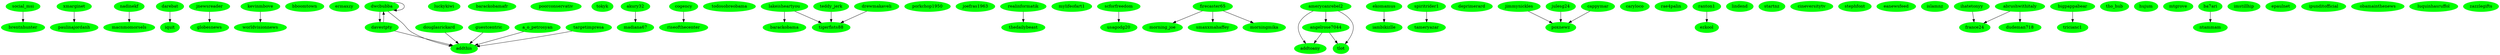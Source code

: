 digraph obama_network {
	 graph [ splines = spline ];
	 node [ color = green1, style = filled ];
"brentnhunter";
"xmarginet";
"xmarginet" -> "paulinajordanh";
"nadinekf";
"nadinekf" -> "macnmomorsels";
"iquit";
"jnewsreader";
"jnewsreader" -> "globesnews";
"worldvisionnews";
"bboomtown";
"ermaxzy";
"dwcbubba";
"dwcbubba" -> "davestpty";
"dwcbubba" -> "dwcbubba";
"dwcbubba" -> "addthis";
"luckykiwi";
"barackobamafr";
"poorconservativ";
"tokyk";
"madiana67";
"cogency";
"cogency" -> "riseofthecenter";
"todosobreobama";
"barackobama";
"porkchop1950";
"joefras1963";
"realinformatik";
"realinformatik" -> "thedailybeast";
"mylifeofart1";
"scforfreedom";
"scforfreedom" -> "usagodg20";
"morning_joe";
"addtoany";
"iambikizlle";
"spiritrider1";
"spiritrider1" -> "tameryazar";
"deprimerard";
"jimmynickles";
"jimmynickles" -> "poxnewz";
"caryloco";
"rae4palin";
"douglasrickard";
"douglasrickard" -> "addthis";
"julesg24";
"julesg24" -> "poxnewz";
"ranton1";
"ranton1" -> "ezkool";
"lindend";
"addthis";
"guestcentric" -> "addthis";
"a_o_petrosyan" -> "addthis";
"targetimpresa" -> "addthis";
"paulinajordanh";
"startnz";
"tigerfists88";
"teddy_jerk" -> "tigerfists88";
"drewmakaveli" -> "tigerfists88";
"cineversitytv";
"stephfont";
"eanewsfeed";
"islamnz";
"kevinmbove";
"kevinmbove" -> "worldvisionnews";
"cappymar";
"cappymar" -> "poxnewz";
"ihatetonyy";
"ihatetonyy" -> "france24";
"tricianc1";
"tlot";
"social_msi";
"social_msi" -> "brentnhunter";
"akury32";
"akury32" -> "madiana67";
"tho_hub";
"smaxxmahaffey";
"ekomamus";
"ekomamus" -> "iambikizlle";
"riseofthecenter";
"hujum";
"angelrose7044";
"angelrose7044" -> "tlot";
"angelrose7044" -> "addtoany";
"ezkool";
"usagodg20";
"lakeisheartyou";
"lakeisheartyou" -> "tigerfists88";
"lakeisheartyou" -> "barackobama";
"thedailybeast";
"darebat";
"darebat" -> "iquit";
"mtgrove";
"france24";
"ba7ari";
"ba7ari" -> "ntammam";
"imstillhip";
"tameryazar";
"morningmika";
"epaulnet";
"globesnews";
"ipunditofficial";
"davestpty";
"davestpty" -> "dwcbubba";
"davestpty" -> "addthis";
"poxnewz";
"obamainthenews";
"amerycanrebel2";
"amerycanrebel2" -> "tlot";
"amerycanrebel2" -> "addtoany";
"amerycanrebel2" -> "angelrose7044";
"luquinhasruffol";
"abrushwithitaly";
"abrushwithitaly" -> "france24";
"abrushwithitaly" -> "dudeman718";
"zazzlegifts";
"bigpappabear";
"bigpappabear" -> "tricianc1";
"firecaster65";
"firecaster65" -> "smaxxmahaffey";
"firecaster65" -> "morning_joe";
"firecaster65" -> "morningmika";
"ntammam";
"dudeman718";
}
